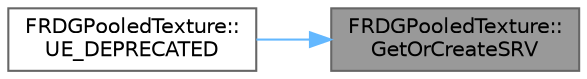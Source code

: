 digraph "FRDGPooledTexture::GetOrCreateSRV"
{
 // INTERACTIVE_SVG=YES
 // LATEX_PDF_SIZE
  bgcolor="transparent";
  edge [fontname=Helvetica,fontsize=10,labelfontname=Helvetica,labelfontsize=10];
  node [fontname=Helvetica,fontsize=10,shape=box,height=0.2,width=0.4];
  rankdir="RL";
  Node1 [id="Node000001",label="FRDGPooledTexture::\lGetOrCreateSRV",height=0.2,width=0.4,color="gray40", fillcolor="grey60", style="filled", fontcolor="black",tooltip="Finds a SRV matching the descriptor in the cache or creates a new one and updates the cache."];
  Node1 -> Node2 [id="edge1_Node000001_Node000002",dir="back",color="steelblue1",style="solid",tooltip=" "];
  Node2 [id="Node000002",label="FRDGPooledTexture::\lUE_DEPRECATED",height=0.2,width=0.4,color="grey40", fillcolor="white", style="filled",URL="$d5/dc3/classFRDGPooledTexture.html#ada8c34f5e12edc26ca1a4951f2d939c6",tooltip=" "];
}
